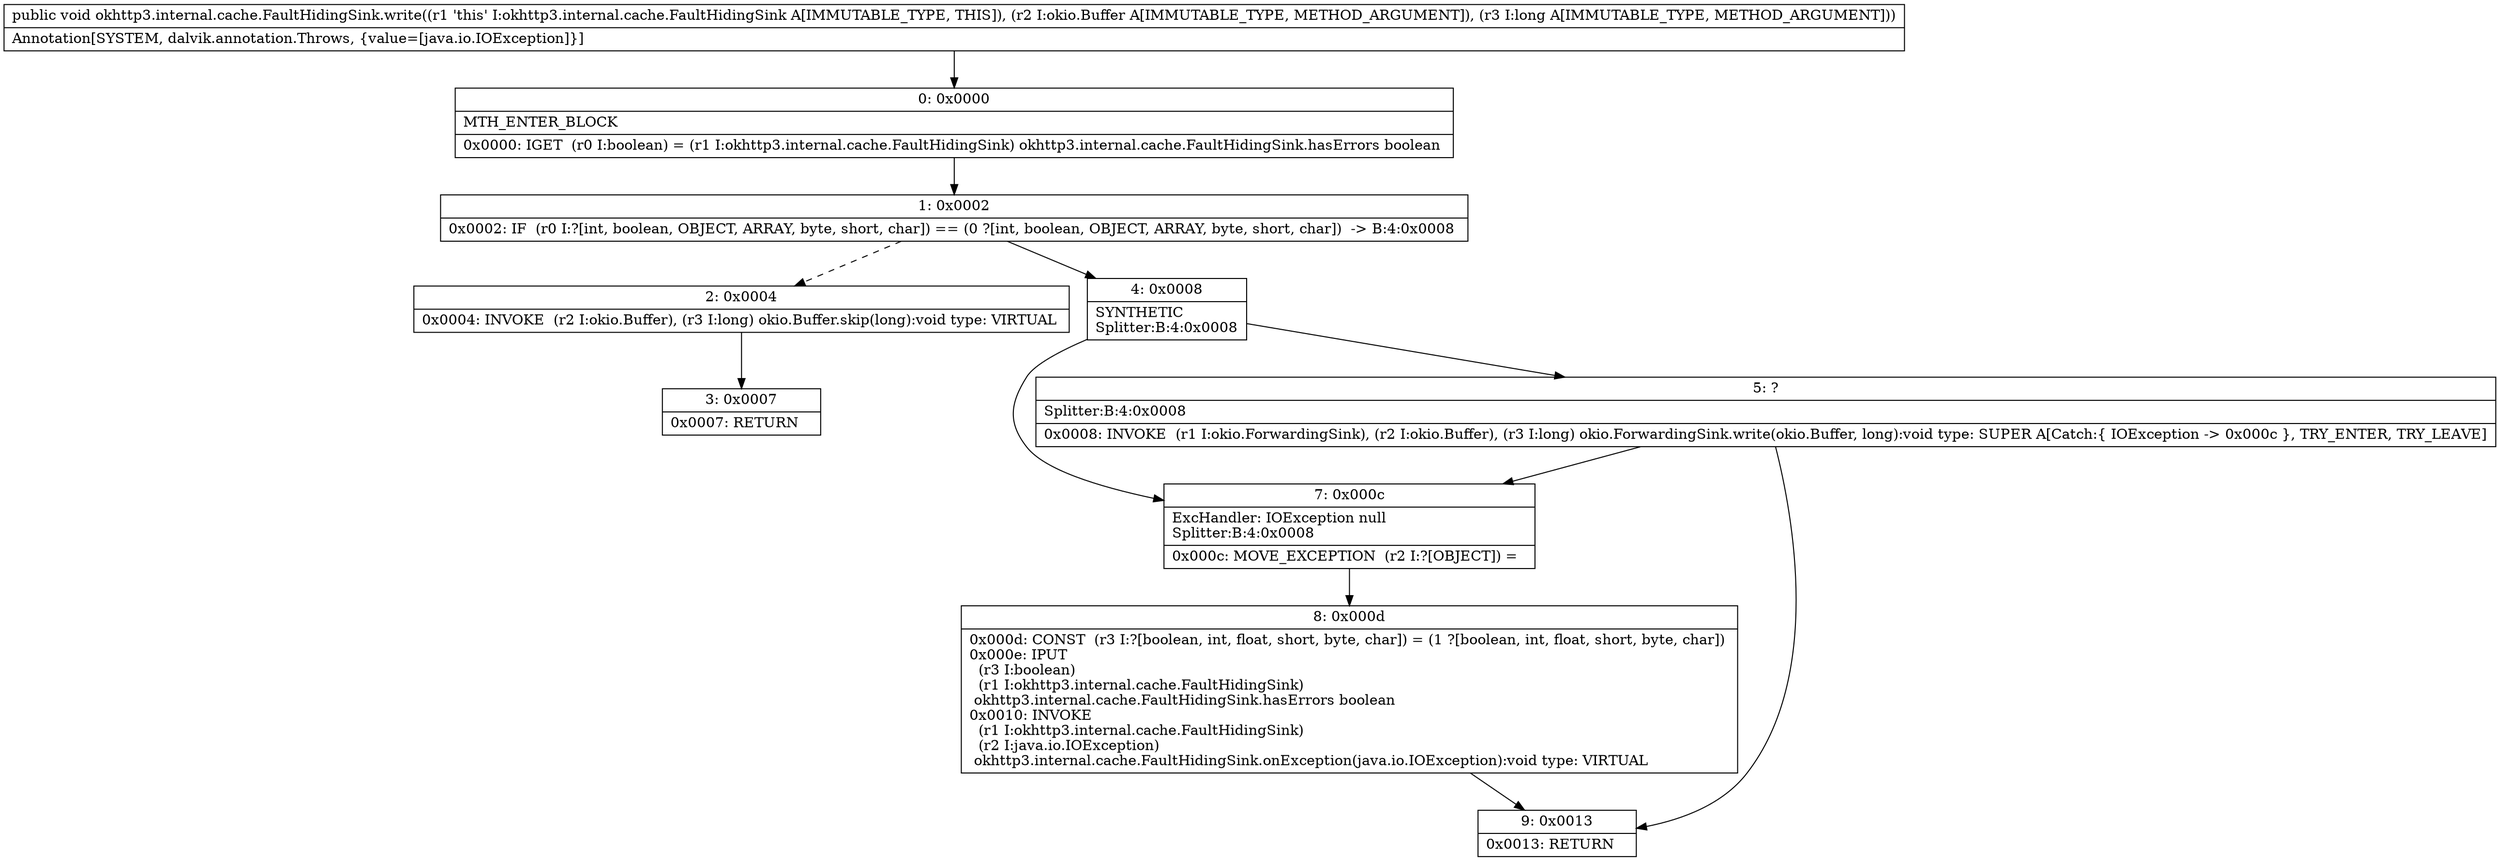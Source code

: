 digraph "CFG forokhttp3.internal.cache.FaultHidingSink.write(Lokio\/Buffer;J)V" {
Node_0 [shape=record,label="{0\:\ 0x0000|MTH_ENTER_BLOCK\l|0x0000: IGET  (r0 I:boolean) = (r1 I:okhttp3.internal.cache.FaultHidingSink) okhttp3.internal.cache.FaultHidingSink.hasErrors boolean \l}"];
Node_1 [shape=record,label="{1\:\ 0x0002|0x0002: IF  (r0 I:?[int, boolean, OBJECT, ARRAY, byte, short, char]) == (0 ?[int, boolean, OBJECT, ARRAY, byte, short, char])  \-\> B:4:0x0008 \l}"];
Node_2 [shape=record,label="{2\:\ 0x0004|0x0004: INVOKE  (r2 I:okio.Buffer), (r3 I:long) okio.Buffer.skip(long):void type: VIRTUAL \l}"];
Node_3 [shape=record,label="{3\:\ 0x0007|0x0007: RETURN   \l}"];
Node_4 [shape=record,label="{4\:\ 0x0008|SYNTHETIC\lSplitter:B:4:0x0008\l}"];
Node_5 [shape=record,label="{5\:\ ?|Splitter:B:4:0x0008\l|0x0008: INVOKE  (r1 I:okio.ForwardingSink), (r2 I:okio.Buffer), (r3 I:long) okio.ForwardingSink.write(okio.Buffer, long):void type: SUPER A[Catch:\{ IOException \-\> 0x000c \}, TRY_ENTER, TRY_LEAVE]\l}"];
Node_7 [shape=record,label="{7\:\ 0x000c|ExcHandler: IOException null\lSplitter:B:4:0x0008\l|0x000c: MOVE_EXCEPTION  (r2 I:?[OBJECT]) =  \l}"];
Node_8 [shape=record,label="{8\:\ 0x000d|0x000d: CONST  (r3 I:?[boolean, int, float, short, byte, char]) = (1 ?[boolean, int, float, short, byte, char]) \l0x000e: IPUT  \l  (r3 I:boolean)\l  (r1 I:okhttp3.internal.cache.FaultHidingSink)\l okhttp3.internal.cache.FaultHidingSink.hasErrors boolean \l0x0010: INVOKE  \l  (r1 I:okhttp3.internal.cache.FaultHidingSink)\l  (r2 I:java.io.IOException)\l okhttp3.internal.cache.FaultHidingSink.onException(java.io.IOException):void type: VIRTUAL \l}"];
Node_9 [shape=record,label="{9\:\ 0x0013|0x0013: RETURN   \l}"];
MethodNode[shape=record,label="{public void okhttp3.internal.cache.FaultHidingSink.write((r1 'this' I:okhttp3.internal.cache.FaultHidingSink A[IMMUTABLE_TYPE, THIS]), (r2 I:okio.Buffer A[IMMUTABLE_TYPE, METHOD_ARGUMENT]), (r3 I:long A[IMMUTABLE_TYPE, METHOD_ARGUMENT]))  | Annotation[SYSTEM, dalvik.annotation.Throws, \{value=[java.io.IOException]\}]\l}"];
MethodNode -> Node_0;
Node_0 -> Node_1;
Node_1 -> Node_2[style=dashed];
Node_1 -> Node_4;
Node_2 -> Node_3;
Node_4 -> Node_5;
Node_4 -> Node_7;
Node_5 -> Node_7;
Node_5 -> Node_9;
Node_7 -> Node_8;
Node_8 -> Node_9;
}

